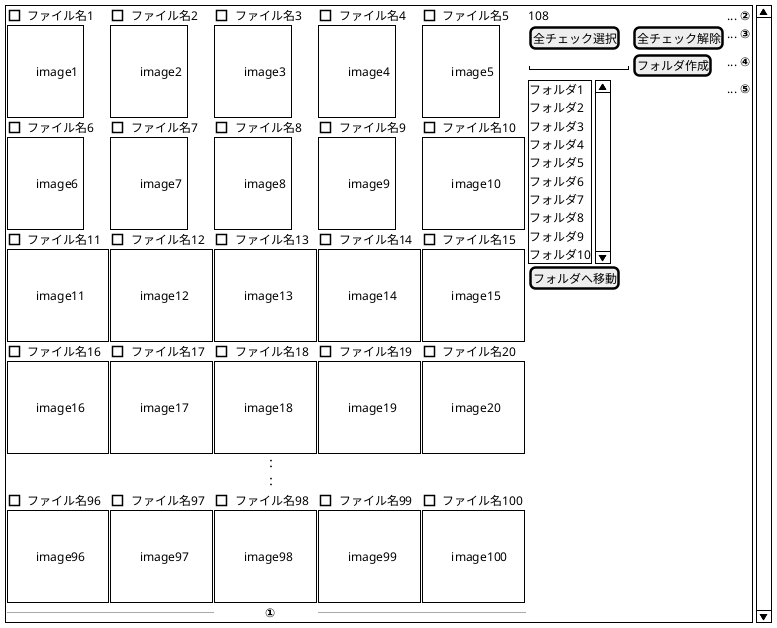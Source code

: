@startuml !0
salt
!procedure _image($x)
{+
.
.
\t $x \t
.
.
}
!endprocedure
{SI
  {
    [] ファイル名1 | [] ファイル名2 | [] ファイル名3 | [] ファイル名4 | [] ファイル名5
    _image(image1) |
    _image(image2) |
    _image(image3) |
    _image(image4) |
    _image(image5)
    [] ファイル名6 | [] ファイル名7 | [] ファイル名8 | [] ファイル名9 | [] ファイル名10
    _image(image6) |
    _image(image7) |
    _image(image8) |
    _image(image9) |
    _image(image10)
    [] ファイル名11 | [] ファイル名12 | [] ファイル名13 | [] ファイル名14 | [] ファイル名15
    _image(image11) |
    _image(image12) |
    _image(image13) |
    _image(image14) |
    _image(image15)
    [] ファイル名16 | [] ファイル名17 | [] ファイル名18 | [] ファイル名19 | [] ファイル名20
    _image(image16) |
    _image(image17) |
    _image(image18) |
    _image(image19) |
    _image(image20)
    | \t | \t | \t\t：\t | \t | \t
    | \t | \t | \t\t：\t | \t | \t
    [] ファイル名96 | [] ファイル名97 | [] ファイル名98 | [] ファイル名99 | [] ファイル名100
    _image(image96) |
    _image(image97) |
    _image(image98) |
    _image(image99) |
    _image(image100)
    | -- | -- | \t\t<b>①</b>\t | -- | --
  } |
  {
    108 | . | ... <b>②</b>
    [全チェック選択] | [全チェック解除] | ... <b>③</b>
    "            " | [フォルダ作成] | ... <b>④</b>
    {SI
      フォルダ1
      フォルダ2
      フォルダ3
      フォルダ4
      フォルダ5
      フォルダ6
      フォルダ7
      フォルダ8
      フォルダ9
      フォルダ10
    } | . | ... <b>⑤</b>
    [フォルダへ移動]
  }
}
@enduml